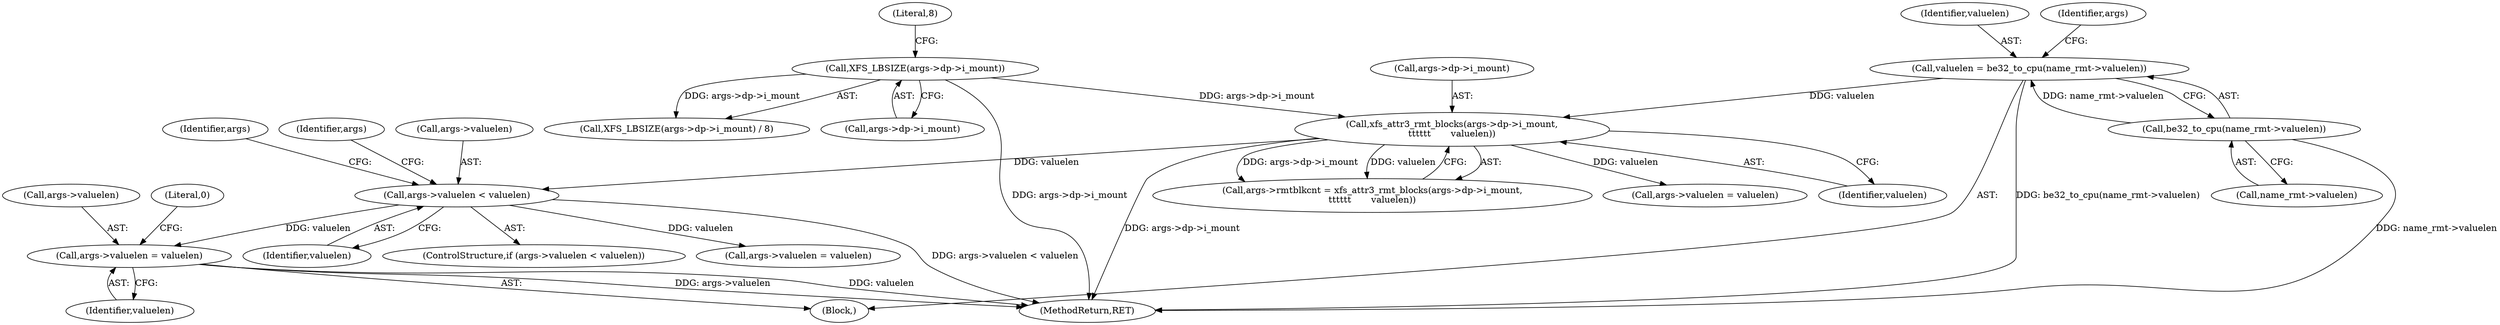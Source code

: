 digraph "0_linux_8275cdd0e7ac550dcce2b3ef6d2fb3b808c1ae59_5@pointer" {
"1000321" [label="(Call,args->valuelen = valuelen)"];
"1000307" [label="(Call,args->valuelen < valuelen)"];
"1000285" [label="(Call,xfs_attr3_rmt_blocks(args->dp->i_mount,\n\t\t\t\t\t\t       valuelen))"];
"1000125" [label="(Call,XFS_LBSIZE(args->dp->i_mount))"];
"1000267" [label="(Call,valuelen = be32_to_cpu(name_rmt->valuelen))"];
"1000269" [label="(Call,be32_to_cpu(name_rmt->valuelen))"];
"1000299" [label="(Call,args->valuelen = valuelen)"];
"1000124" [label="(Call,XFS_LBSIZE(args->dp->i_mount) / 8)"];
"1000267" [label="(Call,valuelen = be32_to_cpu(name_rmt->valuelen))"];
"1000275" [label="(Identifier,args)"];
"1000321" [label="(Call,args->valuelen = valuelen)"];
"1000285" [label="(Call,xfs_attr3_rmt_blocks(args->dp->i_mount,\n\t\t\t\t\t\t       valuelen))"];
"1000291" [label="(Identifier,valuelen)"];
"1000313" [label="(Call,args->valuelen = valuelen)"];
"1000286" [label="(Call,args->dp->i_mount)"];
"1000125" [label="(Call,XFS_LBSIZE(args->dp->i_mount))"];
"1000269" [label="(Call,be32_to_cpu(name_rmt->valuelen))"];
"1000315" [label="(Identifier,args)"];
"1000327" [label="(Literal,0)"];
"1000311" [label="(Identifier,valuelen)"];
"1000126" [label="(Call,args->dp->i_mount)"];
"1000281" [label="(Call,args->rmtblkcnt = xfs_attr3_rmt_blocks(args->dp->i_mount,\n\t\t\t\t\t\t       valuelen))"];
"1000328" [label="(MethodReturn,RET)"];
"1000306" [label="(ControlStructure,if (args->valuelen < valuelen))"];
"1000323" [label="(Identifier,args)"];
"1000238" [label="(Block,)"];
"1000268" [label="(Identifier,valuelen)"];
"1000325" [label="(Identifier,valuelen)"];
"1000308" [label="(Call,args->valuelen)"];
"1000307" [label="(Call,args->valuelen < valuelen)"];
"1000322" [label="(Call,args->valuelen)"];
"1000131" [label="(Literal,8)"];
"1000270" [label="(Call,name_rmt->valuelen)"];
"1000321" -> "1000238"  [label="AST: "];
"1000321" -> "1000325"  [label="CFG: "];
"1000322" -> "1000321"  [label="AST: "];
"1000325" -> "1000321"  [label="AST: "];
"1000327" -> "1000321"  [label="CFG: "];
"1000321" -> "1000328"  [label="DDG: args->valuelen"];
"1000321" -> "1000328"  [label="DDG: valuelen"];
"1000307" -> "1000321"  [label="DDG: valuelen"];
"1000307" -> "1000306"  [label="AST: "];
"1000307" -> "1000311"  [label="CFG: "];
"1000308" -> "1000307"  [label="AST: "];
"1000311" -> "1000307"  [label="AST: "];
"1000315" -> "1000307"  [label="CFG: "];
"1000323" -> "1000307"  [label="CFG: "];
"1000307" -> "1000328"  [label="DDG: args->valuelen < valuelen"];
"1000285" -> "1000307"  [label="DDG: valuelen"];
"1000307" -> "1000313"  [label="DDG: valuelen"];
"1000285" -> "1000281"  [label="AST: "];
"1000285" -> "1000291"  [label="CFG: "];
"1000286" -> "1000285"  [label="AST: "];
"1000291" -> "1000285"  [label="AST: "];
"1000281" -> "1000285"  [label="CFG: "];
"1000285" -> "1000328"  [label="DDG: args->dp->i_mount"];
"1000285" -> "1000281"  [label="DDG: args->dp->i_mount"];
"1000285" -> "1000281"  [label="DDG: valuelen"];
"1000125" -> "1000285"  [label="DDG: args->dp->i_mount"];
"1000267" -> "1000285"  [label="DDG: valuelen"];
"1000285" -> "1000299"  [label="DDG: valuelen"];
"1000125" -> "1000124"  [label="AST: "];
"1000125" -> "1000126"  [label="CFG: "];
"1000126" -> "1000125"  [label="AST: "];
"1000131" -> "1000125"  [label="CFG: "];
"1000125" -> "1000328"  [label="DDG: args->dp->i_mount"];
"1000125" -> "1000124"  [label="DDG: args->dp->i_mount"];
"1000267" -> "1000238"  [label="AST: "];
"1000267" -> "1000269"  [label="CFG: "];
"1000268" -> "1000267"  [label="AST: "];
"1000269" -> "1000267"  [label="AST: "];
"1000275" -> "1000267"  [label="CFG: "];
"1000267" -> "1000328"  [label="DDG: be32_to_cpu(name_rmt->valuelen)"];
"1000269" -> "1000267"  [label="DDG: name_rmt->valuelen"];
"1000269" -> "1000270"  [label="CFG: "];
"1000270" -> "1000269"  [label="AST: "];
"1000269" -> "1000328"  [label="DDG: name_rmt->valuelen"];
}
